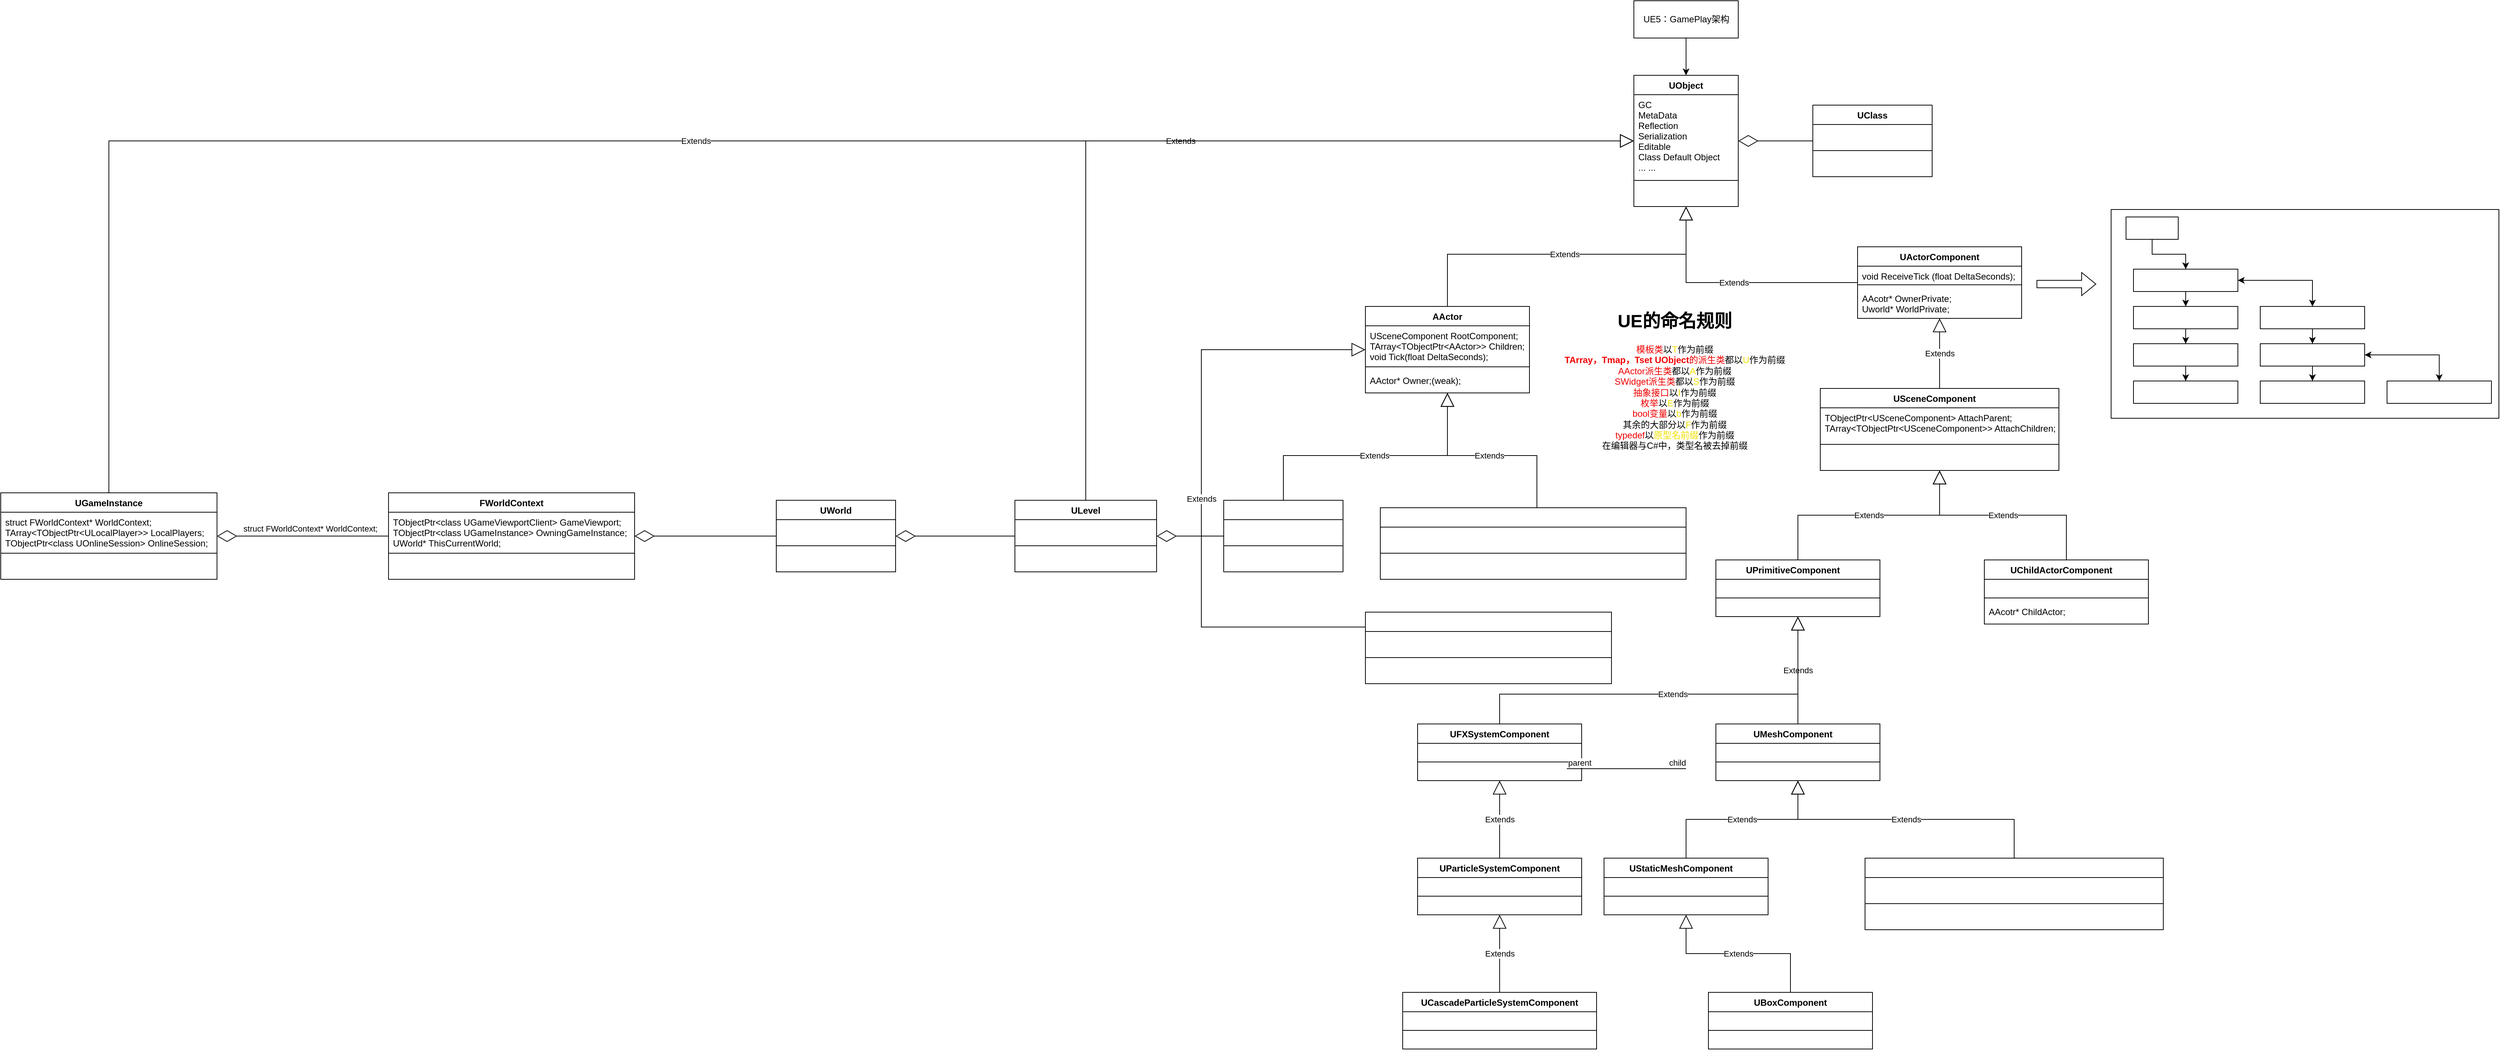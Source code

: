<mxfile version="20.2.4" type="github">
  <diagram id="C5RBs43oDa-KdzZeNtuy" name="Page-1">
    <mxGraphModel dx="2363" dy="501" grid="1" gridSize="10" guides="0" tooltips="1" connect="1" arrows="1" fold="1" page="1" pageScale="1" pageWidth="827" pageHeight="1169" math="0" shadow="0">
      <root>
        <mxCell id="WIyWlLk6GJQsqaUBKTNV-0" />
        <mxCell id="WIyWlLk6GJQsqaUBKTNV-1" parent="WIyWlLk6GJQsqaUBKTNV-0" />
        <mxCell id="JBzvTZdr12KHgHO6GsRZ-7" style="edgeStyle=orthogonalEdgeStyle;rounded=0;orthogonalLoop=1;jettySize=auto;html=1;entryX=0.5;entryY=0;entryDx=0;entryDy=0;" parent="WIyWlLk6GJQsqaUBKTNV-1" source="JBzvTZdr12KHgHO6GsRZ-0" target="JBzvTZdr12KHgHO6GsRZ-3" edge="1">
          <mxGeometry relative="1" as="geometry" />
        </mxCell>
        <mxCell id="JBzvTZdr12KHgHO6GsRZ-0" value="UE5：GamePlay架构" style="html=1;" parent="WIyWlLk6GJQsqaUBKTNV-1" vertex="1">
          <mxGeometry x="760" y="140" width="140" height="50" as="geometry" />
        </mxCell>
        <mxCell id="JBzvTZdr12KHgHO6GsRZ-3" value="UObject" style="swimlane;fontStyle=1;align=center;verticalAlign=top;childLayout=stackLayout;horizontal=1;startSize=26;horizontalStack=0;resizeParent=1;resizeParentMax=0;resizeLast=0;collapsible=1;marginBottom=0;" parent="WIyWlLk6GJQsqaUBKTNV-1" vertex="1">
          <mxGeometry x="760" y="240" width="140" height="176" as="geometry">
            <mxRectangle x="760" y="240" width="90" height="30" as="alternateBounds" />
          </mxGeometry>
        </mxCell>
        <mxCell id="JBzvTZdr12KHgHO6GsRZ-4" value="GC&#xa;MetaData&#xa;Reflection&#xa;Serialization&#xa;Editable&#xa;Class Default Object&#xa;... ..." style="text;strokeColor=none;fillColor=none;align=left;verticalAlign=top;spacingLeft=4;spacingRight=4;overflow=hidden;rotatable=0;points=[[0,0.5],[1,0.5]];portConstraint=eastwest;" parent="JBzvTZdr12KHgHO6GsRZ-3" vertex="1">
          <mxGeometry y="26" width="140" height="110" as="geometry" />
        </mxCell>
        <mxCell id="JBzvTZdr12KHgHO6GsRZ-5" value="" style="line;strokeWidth=1;fillColor=none;align=left;verticalAlign=middle;spacingTop=-1;spacingLeft=3;spacingRight=3;rotatable=0;labelPosition=right;points=[];portConstraint=eastwest;" parent="JBzvTZdr12KHgHO6GsRZ-3" vertex="1">
          <mxGeometry y="136" width="140" height="10" as="geometry" />
        </mxCell>
        <mxCell id="MUJ9W9dtiulzGYs3bQJl-16" value=" " style="text;strokeColor=none;fillColor=none;align=left;verticalAlign=top;spacingLeft=4;spacingRight=4;overflow=hidden;rotatable=0;points=[[0,0.5],[1,0.5]];portConstraint=eastwest;" parent="JBzvTZdr12KHgHO6GsRZ-3" vertex="1">
          <mxGeometry y="146" width="140" height="30" as="geometry" />
        </mxCell>
        <mxCell id="JBzvTZdr12KHgHO6GsRZ-8" value="" style="endArrow=diamondThin;endFill=0;endSize=24;html=1;rounded=0;entryX=1;entryY=0.5;entryDx=0;entryDy=0;exitX=0;exitY=0.5;exitDx=0;exitDy=0;edgeStyle=orthogonalEdgeStyle;" parent="WIyWlLk6GJQsqaUBKTNV-1" source="JBzvTZdr12KHgHO6GsRZ-9" target="JBzvTZdr12KHgHO6GsRZ-3" edge="1">
          <mxGeometry width="160" relative="1" as="geometry">
            <mxPoint x="1000" y="323" as="sourcePoint" />
            <mxPoint x="1110" y="310" as="targetPoint" />
          </mxGeometry>
        </mxCell>
        <mxCell id="JBzvTZdr12KHgHO6GsRZ-9" value="UClass" style="swimlane;fontStyle=1;align=center;verticalAlign=top;childLayout=stackLayout;horizontal=1;startSize=26;horizontalStack=0;resizeParent=1;resizeParentMax=0;resizeLast=0;collapsible=1;marginBottom=0;" parent="WIyWlLk6GJQsqaUBKTNV-1" vertex="1">
          <mxGeometry x="1000" y="280" width="160" height="96" as="geometry">
            <mxRectangle x="1000" y="284" width="80" height="30" as="alternateBounds" />
          </mxGeometry>
        </mxCell>
        <mxCell id="JBzvTZdr12KHgHO6GsRZ-10" value="  " style="text;strokeColor=none;fillColor=none;align=left;verticalAlign=top;spacingLeft=4;spacingRight=4;overflow=hidden;rotatable=0;points=[[0,0.5],[1,0.5]];portConstraint=eastwest;" parent="JBzvTZdr12KHgHO6GsRZ-9" vertex="1">
          <mxGeometry y="26" width="160" height="30" as="geometry" />
        </mxCell>
        <mxCell id="JBzvTZdr12KHgHO6GsRZ-11" value="" style="line;strokeWidth=1;fillColor=none;align=left;verticalAlign=middle;spacingTop=-1;spacingLeft=3;spacingRight=3;rotatable=0;labelPosition=right;points=[];portConstraint=eastwest;" parent="JBzvTZdr12KHgHO6GsRZ-9" vertex="1">
          <mxGeometry y="56" width="160" height="10" as="geometry" />
        </mxCell>
        <mxCell id="JBzvTZdr12KHgHO6GsRZ-12" value="  " style="text;strokeColor=none;fillColor=none;align=left;verticalAlign=top;spacingLeft=4;spacingRight=4;overflow=hidden;rotatable=0;points=[[0,0.5],[1,0.5]];portConstraint=eastwest;" parent="JBzvTZdr12KHgHO6GsRZ-9" vertex="1">
          <mxGeometry y="66" width="160" height="30" as="geometry" />
        </mxCell>
        <mxCell id="JBzvTZdr12KHgHO6GsRZ-13" value="AActor" style="swimlane;fontStyle=1;align=center;verticalAlign=top;childLayout=stackLayout;horizontal=1;startSize=26;horizontalStack=0;resizeParent=1;resizeParentMax=0;resizeLast=0;collapsible=1;marginBottom=0;" parent="WIyWlLk6GJQsqaUBKTNV-1" vertex="1">
          <mxGeometry x="400" y="550" width="220" height="116" as="geometry">
            <mxRectangle x="293" y="515" width="80" height="30" as="alternateBounds" />
          </mxGeometry>
        </mxCell>
        <mxCell id="JBzvTZdr12KHgHO6GsRZ-14" value="USceneComponent RootComponent;&#xa;TArray&lt;TObjectPtr&lt;AActor&gt;&gt; Children;&#xa;void Tick(float DeltaSeconds);" style="text;strokeColor=none;fillColor=none;align=left;verticalAlign=top;spacingLeft=4;spacingRight=4;overflow=hidden;rotatable=0;points=[[0,0.5],[1,0.5]];portConstraint=eastwest;" parent="JBzvTZdr12KHgHO6GsRZ-13" vertex="1">
          <mxGeometry y="26" width="220" height="50" as="geometry" />
        </mxCell>
        <mxCell id="JBzvTZdr12KHgHO6GsRZ-15" value="" style="line;strokeWidth=1;fillColor=none;align=left;verticalAlign=middle;spacingTop=-1;spacingLeft=3;spacingRight=3;rotatable=0;labelPosition=right;points=[];portConstraint=eastwest;" parent="JBzvTZdr12KHgHO6GsRZ-13" vertex="1">
          <mxGeometry y="76" width="220" height="10" as="geometry" />
        </mxCell>
        <mxCell id="JBzvTZdr12KHgHO6GsRZ-16" value="AActor* Owner;(weak);" style="text;strokeColor=none;fillColor=none;align=left;verticalAlign=top;spacingLeft=4;spacingRight=4;overflow=hidden;rotatable=0;points=[[0,0.5],[1,0.5]];portConstraint=eastwest;" parent="JBzvTZdr12KHgHO6GsRZ-13" vertex="1">
          <mxGeometry y="86" width="220" height="30" as="geometry" />
        </mxCell>
        <mxCell id="koClU784cWXa2UPkRBET-0" value="&lt;h1 style=&quot;&quot;&gt;UE的命名规则&lt;/h1&gt;&lt;div&gt;&lt;font color=&quot;#f00000&quot;&gt;模板类&lt;/font&gt;以&lt;font color=&quot;#f0e000&quot;&gt;T&lt;/font&gt;作为前缀&lt;/div&gt;&lt;div&gt;&lt;b&gt;&lt;font color=&quot;#f00000&quot;&gt;TArray，Tmap，Tset UObject&lt;/font&gt;&lt;/b&gt;&lt;font color=&quot;#f00000&quot;&gt;的派生类&lt;/font&gt;都以&lt;font color=&quot;#f0e000&quot;&gt;U&lt;/font&gt;作为前缀&lt;/div&gt;&lt;div&gt;&lt;font color=&quot;#f00000&quot;&gt;AActor派生类&lt;/font&gt;都以&lt;font color=&quot;#f0e000&quot;&gt;A&lt;/font&gt;作为前缀&lt;/div&gt;&lt;div&gt;&lt;font color=&quot;#f00000&quot;&gt;SWidget派生类&lt;/font&gt;都以&lt;font color=&quot;#f0e000&quot;&gt;S&lt;/font&gt;作为前缀&lt;/div&gt;&lt;div&gt;&lt;font color=&quot;#f00000&quot;&gt;抽象接口&lt;/font&gt;以&lt;font color=&quot;#f0e000&quot;&gt;I&lt;/font&gt;作为前缀&lt;/div&gt;&lt;div&gt;&lt;font color=&quot;#f00000&quot;&gt;枚举&lt;/font&gt;以&lt;font color=&quot;#f0e000&quot;&gt;E&lt;/font&gt;作为前缀&lt;/div&gt;&lt;div&gt;&lt;font color=&quot;#f00000&quot;&gt;bool变量&lt;/font&gt;以&lt;font color=&quot;#f0e000&quot;&gt;b&lt;/font&gt;作为前缀&lt;/div&gt;&lt;div&gt;其余的大部分以&lt;font color=&quot;#f0e000&quot;&gt;F&lt;/font&gt;作为前缀&lt;/div&gt;&lt;div&gt;&lt;font color=&quot;#f00000&quot;&gt;typedef&lt;/font&gt;以&lt;font color=&quot;#f0e000&quot;&gt;原型名前缀&lt;/font&gt;作为前缀&lt;/div&gt;&lt;div&gt;在编辑器与C#中，类型名被去掉前缀&lt;/div&gt;" style="text;html=1;strokeColor=none;fillColor=none;spacing=5;spacingTop=-20;whiteSpace=wrap;overflow=hidden;rounded=0;align=center;" parent="WIyWlLk6GJQsqaUBKTNV-1" vertex="1">
          <mxGeometry x="660" y="550" width="310" height="200" as="geometry" />
        </mxCell>
        <mxCell id="koClU784cWXa2UPkRBET-2" value="UActorComponent" style="swimlane;fontStyle=1;align=center;verticalAlign=top;childLayout=stackLayout;horizontal=1;startSize=26;horizontalStack=0;resizeParent=1;resizeParentMax=0;resizeLast=0;collapsible=1;marginBottom=0;" parent="WIyWlLk6GJQsqaUBKTNV-1" vertex="1">
          <mxGeometry x="1060" y="470" width="220" height="96" as="geometry">
            <mxRectangle x="1060" y="572" width="150" height="30" as="alternateBounds" />
          </mxGeometry>
        </mxCell>
        <mxCell id="koClU784cWXa2UPkRBET-3" value="void ReceiveTick (float DeltaSeconds);" style="text;strokeColor=none;fillColor=none;align=left;verticalAlign=top;spacingLeft=4;spacingRight=4;overflow=hidden;rotatable=0;points=[[0,0.5],[1,0.5]];portConstraint=eastwest;" parent="koClU784cWXa2UPkRBET-2" vertex="1">
          <mxGeometry y="26" width="220" height="20" as="geometry" />
        </mxCell>
        <mxCell id="koClU784cWXa2UPkRBET-4" value="" style="line;strokeWidth=1;fillColor=none;align=left;verticalAlign=middle;spacingTop=-1;spacingLeft=3;spacingRight=3;rotatable=0;labelPosition=right;points=[];portConstraint=eastwest;" parent="koClU784cWXa2UPkRBET-2" vertex="1">
          <mxGeometry y="46" width="220" height="10" as="geometry" />
        </mxCell>
        <mxCell id="koClU784cWXa2UPkRBET-5" value="AAcotr* OwnerPrivate;&#xa;Uworld* WorldPrivate;" style="text;strokeColor=none;fillColor=none;align=left;verticalAlign=top;spacingLeft=4;spacingRight=4;overflow=hidden;rotatable=0;points=[[0,0.5],[1,0.5]];portConstraint=eastwest;" parent="koClU784cWXa2UPkRBET-2" vertex="1">
          <mxGeometry y="56" width="220" height="40" as="geometry" />
        </mxCell>
        <mxCell id="koClU784cWXa2UPkRBET-9" value="USceneComponent    " style="swimlane;fontStyle=1;align=center;verticalAlign=top;childLayout=stackLayout;horizontal=1;startSize=26;horizontalStack=0;resizeParent=1;resizeParentMax=0;resizeLast=0;collapsible=1;marginBottom=0;" parent="WIyWlLk6GJQsqaUBKTNV-1" vertex="1">
          <mxGeometry x="1010" y="660" width="320" height="110" as="geometry" />
        </mxCell>
        <mxCell id="koClU784cWXa2UPkRBET-10" value="TObjectPtr&lt;USceneComponent&gt; AttachParent;&#xa;TArray&lt;TObjectPtr&lt;USceneComponent&gt;&gt; AttachChildren;" style="text;strokeColor=none;fillColor=none;align=left;verticalAlign=top;spacingLeft=4;spacingRight=4;overflow=hidden;rotatable=0;points=[[0,0.5],[1,0.5]];portConstraint=eastwest;" parent="koClU784cWXa2UPkRBET-9" vertex="1">
          <mxGeometry y="26" width="320" height="44" as="geometry" />
        </mxCell>
        <mxCell id="koClU784cWXa2UPkRBET-11" value="" style="line;strokeWidth=1;fillColor=none;align=left;verticalAlign=middle;spacingTop=-1;spacingLeft=3;spacingRight=3;rotatable=0;labelPosition=right;points=[];portConstraint=eastwest;" parent="koClU784cWXa2UPkRBET-9" vertex="1">
          <mxGeometry y="70" width="320" height="10" as="geometry" />
        </mxCell>
        <mxCell id="MUJ9W9dtiulzGYs3bQJl-30" value=" " style="text;strokeColor=none;fillColor=none;align=left;verticalAlign=top;spacingLeft=4;spacingRight=4;overflow=hidden;rotatable=0;points=[[0,0.5],[1,0.5]];portConstraint=eastwest;" parent="koClU784cWXa2UPkRBET-9" vertex="1">
          <mxGeometry y="80" width="320" height="30" as="geometry" />
        </mxCell>
        <mxCell id="koClU784cWXa2UPkRBET-14" value="UPrimitiveComponent    " style="swimlane;fontStyle=1;align=center;verticalAlign=top;childLayout=stackLayout;horizontal=1;startSize=26;horizontalStack=0;resizeParent=1;resizeParentMax=0;resizeLast=0;collapsible=1;marginBottom=0;" parent="WIyWlLk6GJQsqaUBKTNV-1" vertex="1">
          <mxGeometry x="870" y="890" width="220" height="76" as="geometry">
            <mxRectangle x="870" y="890" width="180" height="30" as="alternateBounds" />
          </mxGeometry>
        </mxCell>
        <mxCell id="koClU784cWXa2UPkRBET-15" value=" " style="text;strokeColor=none;fillColor=none;align=left;verticalAlign=top;spacingLeft=4;spacingRight=4;overflow=hidden;rotatable=0;points=[[0,0.5],[1,0.5]];portConstraint=eastwest;" parent="koClU784cWXa2UPkRBET-14" vertex="1">
          <mxGeometry y="26" width="220" height="20" as="geometry" />
        </mxCell>
        <mxCell id="koClU784cWXa2UPkRBET-16" value="" style="line;strokeWidth=1;fillColor=none;align=left;verticalAlign=middle;spacingTop=-1;spacingLeft=3;spacingRight=3;rotatable=0;labelPosition=right;points=[];portConstraint=eastwest;" parent="koClU784cWXa2UPkRBET-14" vertex="1">
          <mxGeometry y="46" width="220" height="10" as="geometry" />
        </mxCell>
        <mxCell id="koClU784cWXa2UPkRBET-17" value=" " style="text;strokeColor=none;fillColor=none;align=left;verticalAlign=top;spacingLeft=4;spacingRight=4;overflow=hidden;rotatable=0;points=[[0,0.5],[1,0.5]];portConstraint=eastwest;" parent="koClU784cWXa2UPkRBET-14" vertex="1">
          <mxGeometry y="56" width="220" height="20" as="geometry" />
        </mxCell>
        <mxCell id="koClU784cWXa2UPkRBET-19" value="UChildActorComponent    " style="swimlane;fontStyle=1;align=center;verticalAlign=top;childLayout=stackLayout;horizontal=1;startSize=26;horizontalStack=0;resizeParent=1;resizeParentMax=0;resizeLast=0;collapsible=1;marginBottom=0;" parent="WIyWlLk6GJQsqaUBKTNV-1" vertex="1">
          <mxGeometry x="1230" y="890" width="220" height="86" as="geometry" />
        </mxCell>
        <mxCell id="koClU784cWXa2UPkRBET-20" value=" " style="text;strokeColor=none;fillColor=none;align=left;verticalAlign=top;spacingLeft=4;spacingRight=4;overflow=hidden;rotatable=0;points=[[0,0.5],[1,0.5]];portConstraint=eastwest;" parent="koClU784cWXa2UPkRBET-19" vertex="1">
          <mxGeometry y="26" width="220" height="20" as="geometry" />
        </mxCell>
        <mxCell id="koClU784cWXa2UPkRBET-21" value="" style="line;strokeWidth=1;fillColor=none;align=left;verticalAlign=middle;spacingTop=-1;spacingLeft=3;spacingRight=3;rotatable=0;labelPosition=right;points=[];portConstraint=eastwest;" parent="koClU784cWXa2UPkRBET-19" vertex="1">
          <mxGeometry y="46" width="220" height="10" as="geometry" />
        </mxCell>
        <mxCell id="koClU784cWXa2UPkRBET-22" value="AAcotr* ChildActor;" style="text;strokeColor=none;fillColor=none;align=left;verticalAlign=top;spacingLeft=4;spacingRight=4;overflow=hidden;rotatable=0;points=[[0,0.5],[1,0.5]];portConstraint=eastwest;" parent="koClU784cWXa2UPkRBET-19" vertex="1">
          <mxGeometry y="56" width="220" height="30" as="geometry" />
        </mxCell>
        <mxCell id="koClU784cWXa2UPkRBET-24" value="UMeshComponent    " style="swimlane;fontStyle=1;align=center;verticalAlign=top;childLayout=stackLayout;horizontal=1;startSize=26;horizontalStack=0;resizeParent=1;resizeParentMax=0;resizeLast=0;collapsible=1;marginBottom=0;" parent="WIyWlLk6GJQsqaUBKTNV-1" vertex="1">
          <mxGeometry x="870" y="1110" width="220" height="76" as="geometry" />
        </mxCell>
        <mxCell id="koClU784cWXa2UPkRBET-25" value=" " style="text;strokeColor=none;fillColor=none;align=left;verticalAlign=top;spacingLeft=4;spacingRight=4;overflow=hidden;rotatable=0;points=[[0,0.5],[1,0.5]];portConstraint=eastwest;" parent="koClU784cWXa2UPkRBET-24" vertex="1">
          <mxGeometry y="26" width="220" height="20" as="geometry" />
        </mxCell>
        <mxCell id="koClU784cWXa2UPkRBET-26" value="" style="line;strokeWidth=1;fillColor=none;align=left;verticalAlign=middle;spacingTop=-1;spacingLeft=3;spacingRight=3;rotatable=0;labelPosition=right;points=[];portConstraint=eastwest;" parent="koClU784cWXa2UPkRBET-24" vertex="1">
          <mxGeometry y="46" width="220" height="10" as="geometry" />
        </mxCell>
        <mxCell id="koClU784cWXa2UPkRBET-27" value=" " style="text;strokeColor=none;fillColor=none;align=left;verticalAlign=top;spacingLeft=4;spacingRight=4;overflow=hidden;rotatable=0;points=[[0,0.5],[1,0.5]];portConstraint=eastwest;" parent="koClU784cWXa2UPkRBET-24" vertex="1">
          <mxGeometry y="56" width="220" height="20" as="geometry" />
        </mxCell>
        <mxCell id="koClU784cWXa2UPkRBET-29" value="UStaticMeshComponent    " style="swimlane;fontStyle=1;align=center;verticalAlign=top;childLayout=stackLayout;horizontal=1;startSize=26;horizontalStack=0;resizeParent=1;resizeParentMax=0;resizeLast=0;collapsible=1;marginBottom=0;" parent="WIyWlLk6GJQsqaUBKTNV-1" vertex="1">
          <mxGeometry x="720" y="1290" width="220" height="76" as="geometry" />
        </mxCell>
        <mxCell id="koClU784cWXa2UPkRBET-30" value=" " style="text;strokeColor=none;fillColor=none;align=left;verticalAlign=top;spacingLeft=4;spacingRight=4;overflow=hidden;rotatable=0;points=[[0,0.5],[1,0.5]];portConstraint=eastwest;" parent="koClU784cWXa2UPkRBET-29" vertex="1">
          <mxGeometry y="26" width="220" height="20" as="geometry" />
        </mxCell>
        <mxCell id="koClU784cWXa2UPkRBET-31" value="" style="line;strokeWidth=1;fillColor=none;align=left;verticalAlign=middle;spacingTop=-1;spacingLeft=3;spacingRight=3;rotatable=0;labelPosition=right;points=[];portConstraint=eastwest;" parent="koClU784cWXa2UPkRBET-29" vertex="1">
          <mxGeometry y="46" width="220" height="10" as="geometry" />
        </mxCell>
        <mxCell id="koClU784cWXa2UPkRBET-32" value=" " style="text;strokeColor=none;fillColor=none;align=left;verticalAlign=top;spacingLeft=4;spacingRight=4;overflow=hidden;rotatable=0;points=[[0,0.5],[1,0.5]];portConstraint=eastwest;" parent="koClU784cWXa2UPkRBET-29" vertex="1">
          <mxGeometry y="56" width="220" height="20" as="geometry" />
        </mxCell>
        <mxCell id="koClU784cWXa2UPkRBET-40" value="USkinnedMeshComponent" style="swimlane;fontStyle=1;align=center;verticalAlign=top;childLayout=stackLayout;horizontal=1;startSize=26;horizontalStack=0;resizeParent=1;resizeParentMax=0;resizeLast=0;collapsible=1;marginBottom=0;fontColor=#FFFFFF;" parent="WIyWlLk6GJQsqaUBKTNV-1" vertex="1">
          <mxGeometry x="1070" y="1290" width="400" height="96" as="geometry" />
        </mxCell>
        <mxCell id="koClU784cWXa2UPkRBET-41" value="TWeakObjectPtr&lt;USkinnedMeshComponent&gt; MasterPoseComponent;&#xa;void FAnimationRecorderManager::Tick(float DeltaTime);&#xa;" style="text;strokeColor=none;fillColor=none;align=left;verticalAlign=top;spacingLeft=4;spacingRight=4;overflow=hidden;rotatable=0;points=[[0,0.5],[1,0.5]];portConstraint=eastwest;fontColor=#FFFFFF;" parent="koClU784cWXa2UPkRBET-40" vertex="1">
          <mxGeometry y="26" width="400" height="30" as="geometry" />
        </mxCell>
        <mxCell id="koClU784cWXa2UPkRBET-42" value="" style="line;strokeWidth=1;fillColor=none;align=left;verticalAlign=middle;spacingTop=-1;spacingLeft=3;spacingRight=3;rotatable=0;labelPosition=right;points=[];portConstraint=eastwest;fontColor=#F0E000;" parent="koClU784cWXa2UPkRBET-40" vertex="1">
          <mxGeometry y="56" width="400" height="10" as="geometry" />
        </mxCell>
        <mxCell id="koClU784cWXa2UPkRBET-43" value=" " style="text;strokeColor=none;fillColor=none;align=left;verticalAlign=top;spacingLeft=4;spacingRight=4;overflow=hidden;rotatable=0;points=[[0,0.5],[1,0.5]];portConstraint=eastwest;fontColor=#FFFFFF;" parent="koClU784cWXa2UPkRBET-40" vertex="1">
          <mxGeometry y="66" width="400" height="30" as="geometry" />
        </mxCell>
        <mxCell id="koClU784cWXa2UPkRBET-45" value="epic" style="whiteSpace=wrap;html=1;fontColor=#FFFFFF;container=1;" parent="WIyWlLk6GJQsqaUBKTNV-1" vertex="1">
          <mxGeometry x="1400" y="420" width="520" height="280" as="geometry" />
        </mxCell>
        <mxCell id="koClU784cWXa2UPkRBET-46" value="Actor" style="rounded=0;whiteSpace=wrap;html=1;fontColor=#FFFFFF;" parent="koClU784cWXa2UPkRBET-45" vertex="1">
          <mxGeometry x="20" y="10" width="70" height="30" as="geometry" />
        </mxCell>
        <mxCell id="koClU784cWXa2UPkRBET-48" value="（Scene Component）&lt;br&gt;Root Component" style="whiteSpace=wrap;html=1;fontColor=#FFFFFF;rounded=0;" parent="koClU784cWXa2UPkRBET-45" vertex="1">
          <mxGeometry x="30" y="80" width="140" height="30" as="geometry" />
        </mxCell>
        <mxCell id="koClU784cWXa2UPkRBET-49" value="" style="edgeStyle=orthogonalEdgeStyle;rounded=0;orthogonalLoop=1;jettySize=auto;html=1;fontColor=#FFFFFF;" parent="koClU784cWXa2UPkRBET-45" source="koClU784cWXa2UPkRBET-46" target="koClU784cWXa2UPkRBET-48" edge="1">
          <mxGeometry relative="1" as="geometry" />
        </mxCell>
        <mxCell id="koClU784cWXa2UPkRBET-50" value="Actor Component" style="whiteSpace=wrap;html=1;fontColor=#FFFFFF;rounded=0;" parent="koClU784cWXa2UPkRBET-45" vertex="1">
          <mxGeometry x="30" y="130" width="140" height="30" as="geometry" />
        </mxCell>
        <mxCell id="koClU784cWXa2UPkRBET-51" value="" style="edgeStyle=orthogonalEdgeStyle;rounded=0;orthogonalLoop=1;jettySize=auto;html=1;fontColor=#FFFFFF;" parent="koClU784cWXa2UPkRBET-45" source="koClU784cWXa2UPkRBET-48" target="koClU784cWXa2UPkRBET-50" edge="1">
          <mxGeometry relative="1" as="geometry" />
        </mxCell>
        <mxCell id="koClU784cWXa2UPkRBET-52" value="Actor Component" style="whiteSpace=wrap;html=1;fontColor=#FFFFFF;rounded=0;" parent="koClU784cWXa2UPkRBET-45" vertex="1">
          <mxGeometry x="30" y="180" width="140" height="30" as="geometry" />
        </mxCell>
        <mxCell id="koClU784cWXa2UPkRBET-53" value="" style="edgeStyle=orthogonalEdgeStyle;rounded=0;orthogonalLoop=1;jettySize=auto;html=1;fontColor=#FFFFFF;" parent="koClU784cWXa2UPkRBET-45" source="koClU784cWXa2UPkRBET-50" target="koClU784cWXa2UPkRBET-52" edge="1">
          <mxGeometry relative="1" as="geometry" />
        </mxCell>
        <mxCell id="koClU784cWXa2UPkRBET-54" value="... ..." style="whiteSpace=wrap;html=1;fontColor=#FFFFFF;rounded=0;" parent="koClU784cWXa2UPkRBET-45" vertex="1">
          <mxGeometry x="30" y="230" width="140" height="30" as="geometry" />
        </mxCell>
        <mxCell id="koClU784cWXa2UPkRBET-55" value="" style="edgeStyle=orthogonalEdgeStyle;rounded=0;orthogonalLoop=1;jettySize=auto;html=1;fontColor=#FFFFFF;" parent="koClU784cWXa2UPkRBET-45" source="koClU784cWXa2UPkRBET-52" target="koClU784cWXa2UPkRBET-54" edge="1">
          <mxGeometry relative="1" as="geometry" />
        </mxCell>
        <mxCell id="koClU784cWXa2UPkRBET-63" style="edgeStyle=orthogonalEdgeStyle;rounded=0;orthogonalLoop=1;jettySize=auto;html=1;exitX=0.5;exitY=0;exitDx=0;exitDy=0;entryX=1;entryY=0.5;entryDx=0;entryDy=0;fontColor=#FFFFFF;" parent="koClU784cWXa2UPkRBET-45" source="koClU784cWXa2UPkRBET-57" target="koClU784cWXa2UPkRBET-48" edge="1">
          <mxGeometry relative="1" as="geometry" />
        </mxCell>
        <mxCell id="koClU784cWXa2UPkRBET-57" value="Scene Component" style="whiteSpace=wrap;html=1;fontColor=#FFFFFF;rounded=0;" parent="koClU784cWXa2UPkRBET-45" vertex="1">
          <mxGeometry x="200" y="130" width="140" height="30" as="geometry" />
        </mxCell>
        <mxCell id="koClU784cWXa2UPkRBET-58" value="" style="edgeStyle=orthogonalEdgeStyle;rounded=0;orthogonalLoop=1;jettySize=auto;html=1;fontColor=#FFFFFF;" parent="koClU784cWXa2UPkRBET-45" source="koClU784cWXa2UPkRBET-48" target="koClU784cWXa2UPkRBET-57" edge="1">
          <mxGeometry relative="1" as="geometry" />
        </mxCell>
        <mxCell id="koClU784cWXa2UPkRBET-59" value="Scene Component" style="whiteSpace=wrap;html=1;fontColor=#FFFFFF;rounded=0;" parent="koClU784cWXa2UPkRBET-45" vertex="1">
          <mxGeometry x="200" y="180" width="140" height="30" as="geometry" />
        </mxCell>
        <mxCell id="koClU784cWXa2UPkRBET-60" value="" style="edgeStyle=orthogonalEdgeStyle;rounded=0;orthogonalLoop=1;jettySize=auto;html=1;fontColor=#FFFFFF;" parent="koClU784cWXa2UPkRBET-45" source="koClU784cWXa2UPkRBET-57" target="koClU784cWXa2UPkRBET-59" edge="1">
          <mxGeometry relative="1" as="geometry" />
        </mxCell>
        <mxCell id="koClU784cWXa2UPkRBET-61" value="Scene Component" style="whiteSpace=wrap;html=1;fontColor=#FFFFFF;rounded=0;" parent="koClU784cWXa2UPkRBET-45" vertex="1">
          <mxGeometry x="200" y="230" width="140" height="30" as="geometry" />
        </mxCell>
        <mxCell id="koClU784cWXa2UPkRBET-62" value="" style="edgeStyle=orthogonalEdgeStyle;rounded=0;orthogonalLoop=1;jettySize=auto;html=1;fontColor=#FFFFFF;" parent="koClU784cWXa2UPkRBET-45" source="koClU784cWXa2UPkRBET-59" target="koClU784cWXa2UPkRBET-61" edge="1">
          <mxGeometry relative="1" as="geometry" />
        </mxCell>
        <mxCell id="koClU784cWXa2UPkRBET-66" style="edgeStyle=orthogonalEdgeStyle;rounded=0;orthogonalLoop=1;jettySize=auto;html=1;exitX=0.5;exitY=0;exitDx=0;exitDy=0;entryX=1;entryY=0.5;entryDx=0;entryDy=0;fontColor=#FFFFFF;" parent="koClU784cWXa2UPkRBET-45" source="koClU784cWXa2UPkRBET-64" target="koClU784cWXa2UPkRBET-59" edge="1">
          <mxGeometry relative="1" as="geometry" />
        </mxCell>
        <mxCell id="koClU784cWXa2UPkRBET-64" value="Scene Component" style="whiteSpace=wrap;html=1;fontColor=#FFFFFF;rounded=0;" parent="koClU784cWXa2UPkRBET-45" vertex="1">
          <mxGeometry x="370" y="230" width="140" height="30" as="geometry" />
        </mxCell>
        <mxCell id="koClU784cWXa2UPkRBET-65" value="" style="edgeStyle=orthogonalEdgeStyle;rounded=0;orthogonalLoop=1;jettySize=auto;html=1;fontColor=#FFFFFF;" parent="koClU784cWXa2UPkRBET-45" source="koClU784cWXa2UPkRBET-59" target="koClU784cWXa2UPkRBET-64" edge="1">
          <mxGeometry relative="1" as="geometry" />
        </mxCell>
        <mxCell id="koClU784cWXa2UPkRBET-67" value="" style="shape=flexArrow;endArrow=classic;html=1;rounded=0;fontColor=#FFFFFF;" parent="WIyWlLk6GJQsqaUBKTNV-1" edge="1">
          <mxGeometry width="50" height="50" relative="1" as="geometry">
            <mxPoint x="1300" y="520" as="sourcePoint" />
            <mxPoint x="1380" y="520" as="targetPoint" />
          </mxGeometry>
        </mxCell>
        <mxCell id="koClU784cWXa2UPkRBET-68" value="UParticleSystemComponent" style="swimlane;fontStyle=1;align=center;verticalAlign=top;childLayout=stackLayout;horizontal=1;startSize=26;horizontalStack=0;resizeParent=1;resizeParentMax=0;resizeLast=0;collapsible=1;marginBottom=0;" parent="WIyWlLk6GJQsqaUBKTNV-1" vertex="1">
          <mxGeometry x="470" y="1290" width="220" height="76" as="geometry">
            <mxRectangle x="470" y="1290" width="200" height="30" as="alternateBounds" />
          </mxGeometry>
        </mxCell>
        <mxCell id="koClU784cWXa2UPkRBET-69" value=" " style="text;strokeColor=none;fillColor=none;align=left;verticalAlign=top;spacingLeft=4;spacingRight=4;overflow=hidden;rotatable=0;points=[[0,0.5],[1,0.5]];portConstraint=eastwest;" parent="koClU784cWXa2UPkRBET-68" vertex="1">
          <mxGeometry y="26" width="220" height="20" as="geometry" />
        </mxCell>
        <mxCell id="koClU784cWXa2UPkRBET-70" value="" style="line;strokeWidth=1;fillColor=none;align=left;verticalAlign=middle;spacingTop=-1;spacingLeft=3;spacingRight=3;rotatable=0;labelPosition=right;points=[];portConstraint=eastwest;" parent="koClU784cWXa2UPkRBET-68" vertex="1">
          <mxGeometry y="46" width="220" height="10" as="geometry" />
        </mxCell>
        <mxCell id="koClU784cWXa2UPkRBET-71" value=" " style="text;strokeColor=none;fillColor=none;align=left;verticalAlign=top;spacingLeft=4;spacingRight=4;overflow=hidden;rotatable=0;points=[[0,0.5],[1,0.5]];portConstraint=eastwest;" parent="koClU784cWXa2UPkRBET-68" vertex="1">
          <mxGeometry y="56" width="220" height="20" as="geometry" />
        </mxCell>
        <mxCell id="koClU784cWXa2UPkRBET-73" value="UBoxComponent" style="swimlane;fontStyle=1;align=center;verticalAlign=top;childLayout=stackLayout;horizontal=1;startSize=26;horizontalStack=0;resizeParent=1;resizeParentMax=0;resizeLast=0;collapsible=1;marginBottom=0;" parent="WIyWlLk6GJQsqaUBKTNV-1" vertex="1">
          <mxGeometry x="860" y="1470" width="220" height="76" as="geometry" />
        </mxCell>
        <mxCell id="koClU784cWXa2UPkRBET-74" value=" " style="text;strokeColor=none;fillColor=none;align=left;verticalAlign=top;spacingLeft=4;spacingRight=4;overflow=hidden;rotatable=0;points=[[0,0.5],[1,0.5]];portConstraint=eastwest;" parent="koClU784cWXa2UPkRBET-73" vertex="1">
          <mxGeometry y="26" width="220" height="20" as="geometry" />
        </mxCell>
        <mxCell id="koClU784cWXa2UPkRBET-75" value="" style="line;strokeWidth=1;fillColor=none;align=left;verticalAlign=middle;spacingTop=-1;spacingLeft=3;spacingRight=3;rotatable=0;labelPosition=right;points=[];portConstraint=eastwest;" parent="koClU784cWXa2UPkRBET-73" vertex="1">
          <mxGeometry y="46" width="220" height="10" as="geometry" />
        </mxCell>
        <mxCell id="koClU784cWXa2UPkRBET-76" value=" " style="text;strokeColor=none;fillColor=none;align=left;verticalAlign=top;spacingLeft=4;spacingRight=4;overflow=hidden;rotatable=0;points=[[0,0.5],[1,0.5]];portConstraint=eastwest;" parent="koClU784cWXa2UPkRBET-73" vertex="1">
          <mxGeometry y="56" width="220" height="20" as="geometry" />
        </mxCell>
        <mxCell id="koClU784cWXa2UPkRBET-78" value="ULevel" style="swimlane;fontStyle=1;align=center;verticalAlign=top;childLayout=stackLayout;horizontal=1;startSize=26;horizontalStack=0;resizeParent=1;resizeParentMax=0;resizeLast=0;collapsible=1;marginBottom=0;" parent="WIyWlLk6GJQsqaUBKTNV-1" vertex="1">
          <mxGeometry x="-70" y="810" width="190" height="96" as="geometry">
            <mxRectangle x="-220" y="761" width="80" height="30" as="alternateBounds" />
          </mxGeometry>
        </mxCell>
        <mxCell id="koClU784cWXa2UPkRBET-79" value=" " style="text;strokeColor=none;fillColor=none;align=left;verticalAlign=top;spacingLeft=4;spacingRight=4;overflow=hidden;rotatable=0;points=[[0,0.5],[1,0.5]];portConstraint=eastwest;" parent="koClU784cWXa2UPkRBET-78" vertex="1">
          <mxGeometry y="26" width="190" height="30" as="geometry" />
        </mxCell>
        <mxCell id="koClU784cWXa2UPkRBET-80" value="" style="line;strokeWidth=1;fillColor=none;align=left;verticalAlign=middle;spacingTop=-1;spacingLeft=3;spacingRight=3;rotatable=0;labelPosition=right;points=[];portConstraint=eastwest;" parent="koClU784cWXa2UPkRBET-78" vertex="1">
          <mxGeometry y="56" width="190" height="10" as="geometry" />
        </mxCell>
        <mxCell id="koClU784cWXa2UPkRBET-81" value=" " style="text;strokeColor=none;fillColor=none;align=left;verticalAlign=top;spacingLeft=4;spacingRight=4;overflow=hidden;rotatable=0;points=[[0,0.5],[1,0.5]];portConstraint=eastwest;" parent="koClU784cWXa2UPkRBET-78" vertex="1">
          <mxGeometry y="66" width="190" height="30" as="geometry" />
        </mxCell>
        <mxCell id="koClU784cWXa2UPkRBET-83" value="" style="endArrow=diamondThin;endFill=0;endSize=24;html=1;rounded=0;fontColor=#FFFFFF;entryX=1;entryY=0.5;entryDx=0;entryDy=0;exitX=0;exitY=0.5;exitDx=0;exitDy=0;edgeStyle=orthogonalEdgeStyle;" parent="WIyWlLk6GJQsqaUBKTNV-1" source="koClU784cWXa2UPkRBET-84" target="koClU784cWXa2UPkRBET-78" edge="1">
          <mxGeometry width="160" relative="1" as="geometry">
            <mxPoint x="-60" y="828" as="sourcePoint" />
            <mxPoint x="80" y="810" as="targetPoint" />
          </mxGeometry>
        </mxCell>
        <mxCell id="koClU784cWXa2UPkRBET-84" value="ALevelScriptActor" style="swimlane;fontStyle=1;align=center;verticalAlign=top;childLayout=stackLayout;horizontal=1;startSize=26;horizontalStack=0;resizeParent=1;resizeParentMax=0;resizeLast=0;collapsible=1;marginBottom=0;fontColor=#FFFFFF;" parent="WIyWlLk6GJQsqaUBKTNV-1" vertex="1">
          <mxGeometry x="210" y="810" width="160" height="96" as="geometry">
            <mxRectangle x="100" y="779" width="150" height="30" as="alternateBounds" />
          </mxGeometry>
        </mxCell>
        <mxCell id="MUJ9W9dtiulzGYs3bQJl-24" value=" " style="text;strokeColor=none;fillColor=none;align=left;verticalAlign=top;spacingLeft=4;spacingRight=4;overflow=hidden;rotatable=0;points=[[0,0.5],[1,0.5]];portConstraint=eastwest;" parent="koClU784cWXa2UPkRBET-84" vertex="1">
          <mxGeometry y="26" width="160" height="30" as="geometry" />
        </mxCell>
        <mxCell id="koClU784cWXa2UPkRBET-86" value="" style="line;strokeWidth=1;fillColor=none;align=left;verticalAlign=middle;spacingTop=-1;spacingLeft=3;spacingRight=3;rotatable=0;labelPosition=right;points=[];portConstraint=eastwest;fontColor=#FFFFFF;" parent="koClU784cWXa2UPkRBET-84" vertex="1">
          <mxGeometry y="56" width="160" height="10" as="geometry" />
        </mxCell>
        <mxCell id="koClU784cWXa2UPkRBET-87" value="unit32 bInputEnabled:1;" style="text;strokeColor=none;fillColor=none;align=left;verticalAlign=top;spacingLeft=4;spacingRight=4;overflow=hidden;rotatable=0;points=[[0,0.5],[1,0.5]];portConstraint=eastwest;fontColor=#FFFFFF;" parent="koClU784cWXa2UPkRBET-84" vertex="1">
          <mxGeometry y="66" width="160" height="30" as="geometry" />
        </mxCell>
        <mxCell id="koClU784cWXa2UPkRBET-90" value="AInfo" style="swimlane;fontStyle=1;align=center;verticalAlign=top;childLayout=stackLayout;horizontal=1;startSize=26;horizontalStack=0;resizeParent=1;resizeParentMax=0;resizeLast=0;collapsible=1;marginBottom=0;fontColor=#FFFFFF;" parent="WIyWlLk6GJQsqaUBKTNV-1" vertex="1">
          <mxGeometry x="420" y="820" width="410" height="96" as="geometry" />
        </mxCell>
        <mxCell id="MUJ9W9dtiulzGYs3bQJl-46" value=" " style="text;strokeColor=none;fillColor=none;align=left;verticalAlign=top;spacingLeft=4;spacingRight=4;overflow=hidden;rotatable=0;points=[[0,0.5],[1,0.5]];portConstraint=eastwest;" parent="koClU784cWXa2UPkRBET-90" vertex="1">
          <mxGeometry y="26" width="410" height="30" as="geometry" />
        </mxCell>
        <mxCell id="koClU784cWXa2UPkRBET-92" value="" style="line;strokeWidth=1;fillColor=none;align=left;verticalAlign=middle;spacingTop=-1;spacingLeft=3;spacingRight=3;rotatable=0;labelPosition=right;points=[];portConstraint=eastwest;fontColor=#FFFFFF;" parent="koClU784cWXa2UPkRBET-90" vertex="1">
          <mxGeometry y="56" width="410" height="10" as="geometry" />
        </mxCell>
        <mxCell id="koClU784cWXa2UPkRBET-93" value="ENGINE_API class UBillboardComponent* GetSpriteComponent() const;" style="text;strokeColor=none;fillColor=none;align=left;verticalAlign=top;spacingLeft=4;spacingRight=4;overflow=hidden;rotatable=0;points=[[0,0.5],[1,0.5]];portConstraint=eastwest;fontColor=#FFFFFF;" parent="koClU784cWXa2UPkRBET-90" vertex="1">
          <mxGeometry y="66" width="410" height="30" as="geometry" />
        </mxCell>
        <mxCell id="koClU784cWXa2UPkRBET-101" value="AWorldSettings" style="swimlane;fontStyle=1;align=center;verticalAlign=top;childLayout=stackLayout;horizontal=1;startSize=26;horizontalStack=0;resizeParent=1;resizeParentMax=0;resizeLast=0;collapsible=1;marginBottom=0;fontColor=#FFFFFF;" parent="WIyWlLk6GJQsqaUBKTNV-1" vertex="1">
          <mxGeometry x="400" y="960" width="330" height="96" as="geometry">
            <mxRectangle x="280" y="910" width="130" height="30" as="alternateBounds" />
          </mxGeometry>
        </mxCell>
        <mxCell id="koClU784cWXa2UPkRBET-102" value="TSubclassOf&lt;class AGameModeBase&gt; DefaultGameMode;" style="text;strokeColor=none;fillColor=none;align=left;verticalAlign=top;spacingLeft=4;spacingRight=4;overflow=hidden;rotatable=0;points=[[0,0.5],[1,0.5]];portConstraint=eastwest;fontColor=#FFFFFF;" parent="koClU784cWXa2UPkRBET-101" vertex="1">
          <mxGeometry y="26" width="330" height="30" as="geometry" />
        </mxCell>
        <mxCell id="koClU784cWXa2UPkRBET-103" value="" style="line;strokeWidth=1;fillColor=none;align=left;verticalAlign=middle;spacingTop=-1;spacingLeft=3;spacingRight=3;rotatable=0;labelPosition=right;points=[];portConstraint=eastwest;fontColor=#FFFFFF;" parent="koClU784cWXa2UPkRBET-101" vertex="1">
          <mxGeometry y="56" width="330" height="10" as="geometry" />
        </mxCell>
        <mxCell id="koClU784cWXa2UPkRBET-104" value="other settings" style="text;strokeColor=none;fillColor=none;align=left;verticalAlign=top;spacingLeft=4;spacingRight=4;overflow=hidden;rotatable=0;points=[[0,0.5],[1,0.5]];portConstraint=eastwest;fontColor=#FFFFFF;" parent="koClU784cWXa2UPkRBET-101" vertex="1">
          <mxGeometry y="66" width="330" height="30" as="geometry" />
        </mxCell>
        <mxCell id="MUJ9W9dtiulzGYs3bQJl-1" value="" style="endArrow=diamondThin;endFill=0;endSize=24;html=1;rounded=0;exitX=0;exitY=0.5;exitDx=0;exitDy=0;entryX=1;entryY=0.5;entryDx=0;entryDy=0;edgeStyle=orthogonalEdgeStyle;" parent="WIyWlLk6GJQsqaUBKTNV-1" source="koClU784cWXa2UPkRBET-78" target="MUJ9W9dtiulzGYs3bQJl-2" edge="1">
          <mxGeometry width="160" relative="1" as="geometry">
            <mxPoint x="-410" y="890" as="sourcePoint" />
            <mxPoint x="-360" y="862" as="targetPoint" />
          </mxGeometry>
        </mxCell>
        <mxCell id="MUJ9W9dtiulzGYs3bQJl-2" value="UWorld" style="swimlane;fontStyle=1;align=center;verticalAlign=top;childLayout=stackLayout;horizontal=1;startSize=26;horizontalStack=0;resizeParent=1;resizeParentMax=0;resizeLast=0;collapsible=1;marginBottom=0;" parent="WIyWlLk6GJQsqaUBKTNV-1" vertex="1">
          <mxGeometry x="-390" y="810" width="160" height="96" as="geometry">
            <mxRectangle x="-510" y="787" width="80" height="30" as="alternateBounds" />
          </mxGeometry>
        </mxCell>
        <mxCell id="MUJ9W9dtiulzGYs3bQJl-3" value=" " style="text;strokeColor=none;fillColor=none;align=left;verticalAlign=top;spacingLeft=4;spacingRight=4;overflow=hidden;rotatable=0;points=[[0,0.5],[1,0.5]];portConstraint=eastwest;container=0;" parent="MUJ9W9dtiulzGYs3bQJl-2" vertex="1">
          <mxGeometry y="26" width="160" height="30" as="geometry" />
        </mxCell>
        <mxCell id="MUJ9W9dtiulzGYs3bQJl-4" value="" style="line;strokeWidth=1;fillColor=none;align=left;verticalAlign=middle;spacingTop=-1;spacingLeft=3;spacingRight=3;rotatable=0;labelPosition=right;points=[];portConstraint=eastwest;" parent="MUJ9W9dtiulzGYs3bQJl-2" vertex="1">
          <mxGeometry y="56" width="160" height="10" as="geometry" />
        </mxCell>
        <mxCell id="MUJ9W9dtiulzGYs3bQJl-5" value=" " style="text;strokeColor=none;fillColor=none;align=left;verticalAlign=top;spacingLeft=4;spacingRight=4;overflow=hidden;rotatable=0;points=[[0,0.5],[1,0.5]];portConstraint=eastwest;" parent="MUJ9W9dtiulzGYs3bQJl-2" vertex="1">
          <mxGeometry y="66" width="160" height="30" as="geometry" />
        </mxCell>
        <mxCell id="MUJ9W9dtiulzGYs3bQJl-11" value="Extends" style="endArrow=block;endSize=16;endFill=0;html=1;rounded=0;exitX=0.5;exitY=0;exitDx=0;exitDy=0;entryX=0.5;entryY=1;entryDx=0;entryDy=0;edgeStyle=orthogonalEdgeStyle;" parent="WIyWlLk6GJQsqaUBKTNV-1" source="JBzvTZdr12KHgHO6GsRZ-13" target="JBzvTZdr12KHgHO6GsRZ-3" edge="1">
          <mxGeometry width="160" relative="1" as="geometry">
            <mxPoint x="484" y="490" as="sourcePoint" />
            <mxPoint x="825" y="388" as="targetPoint" />
            <Array as="points">
              <mxPoint x="510" y="480" />
              <mxPoint x="830" y="480" />
            </Array>
          </mxGeometry>
        </mxCell>
        <mxCell id="MUJ9W9dtiulzGYs3bQJl-18" value="Extends" style="endArrow=block;endSize=16;endFill=0;html=1;rounded=0;exitX=0.5;exitY=0;exitDx=0;exitDy=0;entryX=0;entryY=0.5;entryDx=0;entryDy=0;edgeStyle=orthogonalEdgeStyle;" parent="WIyWlLk6GJQsqaUBKTNV-1" source="koClU784cWXa2UPkRBET-78" target="JBzvTZdr12KHgHO6GsRZ-3" edge="1">
          <mxGeometry width="160" relative="1" as="geometry">
            <mxPoint x="-150" y="590" as="sourcePoint" />
            <mxPoint x="10" y="590" as="targetPoint" />
          </mxGeometry>
        </mxCell>
        <mxCell id="MUJ9W9dtiulzGYs3bQJl-20" value="Extends" style="endArrow=block;endSize=16;endFill=0;html=1;rounded=0;entryX=0;entryY=0.5;entryDx=0;entryDy=0;exitX=0;exitY=0.5;exitDx=0;exitDy=0;startArrow=none;startFill=0;edgeStyle=orthogonalEdgeStyle;" parent="WIyWlLk6GJQsqaUBKTNV-1" source="koClU784cWXa2UPkRBET-101" target="JBzvTZdr12KHgHO6GsRZ-13" edge="1">
          <mxGeometry width="160" relative="1" as="geometry">
            <mxPoint x="180" y="640" as="sourcePoint" />
            <mxPoint x="340.0" y="640" as="targetPoint" />
            <Array as="points">
              <mxPoint x="400" y="980" />
              <mxPoint x="180" y="980" />
              <mxPoint x="180" y="608" />
            </Array>
          </mxGeometry>
        </mxCell>
        <mxCell id="MUJ9W9dtiulzGYs3bQJl-21" value="Extends" style="endArrow=block;endSize=16;endFill=0;html=1;rounded=0;exitX=0.5;exitY=0;exitDx=0;exitDy=0;entryX=0.5;entryY=1;entryDx=0;entryDy=0;edgeStyle=orthogonalEdgeStyle;" parent="WIyWlLk6GJQsqaUBKTNV-1" source="koClU784cWXa2UPkRBET-84" target="JBzvTZdr12KHgHO6GsRZ-13" edge="1">
          <mxGeometry width="160" relative="1" as="geometry">
            <mxPoint x="330.0" y="720" as="sourcePoint" />
            <mxPoint x="510.0" y="700" as="targetPoint" />
            <Array as="points">
              <mxPoint x="290" y="750" />
              <mxPoint x="510" y="750" />
            </Array>
          </mxGeometry>
        </mxCell>
        <mxCell id="MUJ9W9dtiulzGYs3bQJl-22" value="Extends" style="endArrow=block;endSize=16;endFill=0;html=1;rounded=0;exitX=0.5;exitY=0;exitDx=0;exitDy=0;edgeStyle=orthogonalEdgeStyle;entryX=0.5;entryY=1;entryDx=0;entryDy=0;" parent="WIyWlLk6GJQsqaUBKTNV-1" source="koClU784cWXa2UPkRBET-90" target="JBzvTZdr12KHgHO6GsRZ-13" edge="1">
          <mxGeometry width="160" relative="1" as="geometry">
            <mxPoint x="560" y="730" as="sourcePoint" />
            <mxPoint x="450.0" y="600" as="targetPoint" />
            <Array as="points">
              <mxPoint x="630" y="750" />
              <mxPoint x="510" y="750" />
            </Array>
          </mxGeometry>
        </mxCell>
        <mxCell id="MUJ9W9dtiulzGYs3bQJl-25" value="Extends" style="endArrow=block;endSize=16;endFill=0;html=1;rounded=0;exitX=0;exitY=0.5;exitDx=0;exitDy=0;edgeStyle=orthogonalEdgeStyle;entryX=0.5;entryY=1;entryDx=0;entryDy=0;" parent="WIyWlLk6GJQsqaUBKTNV-1" source="koClU784cWXa2UPkRBET-2" target="JBzvTZdr12KHgHO6GsRZ-3" edge="1">
          <mxGeometry width="160" relative="1" as="geometry">
            <mxPoint x="780" y="580" as="sourcePoint" />
            <mxPoint x="860" y="450" as="targetPoint" />
          </mxGeometry>
        </mxCell>
        <mxCell id="MUJ9W9dtiulzGYs3bQJl-26" value="Extends" style="endArrow=block;endSize=16;endFill=0;html=1;rounded=0;entryX=0.5;entryY=1;entryDx=0;entryDy=0;exitX=0.5;exitY=0;exitDx=0;exitDy=0;edgeStyle=orthogonalEdgeStyle;" parent="WIyWlLk6GJQsqaUBKTNV-1" source="koClU784cWXa2UPkRBET-9" target="koClU784cWXa2UPkRBET-2" edge="1">
          <mxGeometry width="160" relative="1" as="geometry">
            <mxPoint x="1150" y="700" as="sourcePoint" />
            <mxPoint x="1310" y="700" as="targetPoint" />
          </mxGeometry>
        </mxCell>
        <mxCell id="MUJ9W9dtiulzGYs3bQJl-27" value="Extends" style="endArrow=block;endSize=16;endFill=0;html=1;rounded=0;exitX=0.5;exitY=0;exitDx=0;exitDy=0;entryX=0.5;entryY=1;entryDx=0;entryDy=0;edgeStyle=orthogonalEdgeStyle;" parent="WIyWlLk6GJQsqaUBKTNV-1" source="koClU784cWXa2UPkRBET-14" target="koClU784cWXa2UPkRBET-9" edge="1">
          <mxGeometry width="160" relative="1" as="geometry">
            <mxPoint x="1020" y="880" as="sourcePoint" />
            <mxPoint x="1180" y="880" as="targetPoint" />
          </mxGeometry>
        </mxCell>
        <mxCell id="MUJ9W9dtiulzGYs3bQJl-28" value="Extends" style="endArrow=block;endSize=16;endFill=0;html=1;rounded=0;entryX=0.5;entryY=1;entryDx=0;entryDy=0;exitX=0.5;exitY=0;exitDx=0;exitDy=0;edgeStyle=orthogonalEdgeStyle;" parent="WIyWlLk6GJQsqaUBKTNV-1" source="koClU784cWXa2UPkRBET-19" target="koClU784cWXa2UPkRBET-9" edge="1">
          <mxGeometry width="160" relative="1" as="geometry">
            <mxPoint x="1210" y="880" as="sourcePoint" />
            <mxPoint x="1370" y="880" as="targetPoint" />
          </mxGeometry>
        </mxCell>
        <mxCell id="MUJ9W9dtiulzGYs3bQJl-32" value="Extends" style="endArrow=block;endSize=16;endFill=0;html=1;rounded=0;entryX=0.5;entryY=1;entryDx=0;entryDy=0;exitX=0.5;exitY=0;exitDx=0;exitDy=0;edgeStyle=orthogonalEdgeStyle;" parent="WIyWlLk6GJQsqaUBKTNV-1" source="koClU784cWXa2UPkRBET-24" target="koClU784cWXa2UPkRBET-14" edge="1">
          <mxGeometry width="160" relative="1" as="geometry">
            <mxPoint x="910" y="1060" as="sourcePoint" />
            <mxPoint x="1070" y="1060" as="targetPoint" />
          </mxGeometry>
        </mxCell>
        <mxCell id="MUJ9W9dtiulzGYs3bQJl-33" value="Extends" style="endArrow=block;endSize=16;endFill=0;html=1;rounded=0;entryX=0.5;entryY=1;entryDx=0;entryDy=0;exitX=0.5;exitY=0;exitDx=0;exitDy=0;edgeStyle=orthogonalEdgeStyle;" parent="WIyWlLk6GJQsqaUBKTNV-1" source="koClU784cWXa2UPkRBET-29" target="koClU784cWXa2UPkRBET-24" edge="1">
          <mxGeometry width="160" relative="1" as="geometry">
            <mxPoint x="880" y="1230" as="sourcePoint" />
            <mxPoint x="1040" y="1230" as="targetPoint" />
          </mxGeometry>
        </mxCell>
        <mxCell id="MUJ9W9dtiulzGYs3bQJl-34" value="Extends" style="endArrow=block;endSize=16;endFill=0;html=1;rounded=0;entryX=0.5;entryY=1;entryDx=0;entryDy=0;exitX=0.5;exitY=0;exitDx=0;exitDy=0;edgeStyle=orthogonalEdgeStyle;" parent="WIyWlLk6GJQsqaUBKTNV-1" source="koClU784cWXa2UPkRBET-40" target="koClU784cWXa2UPkRBET-24" edge="1">
          <mxGeometry width="160" relative="1" as="geometry">
            <mxPoint x="1010" y="1240" as="sourcePoint" />
            <mxPoint x="1170" y="1240" as="targetPoint" />
          </mxGeometry>
        </mxCell>
        <mxCell id="MUJ9W9dtiulzGYs3bQJl-36" value="Extends" style="endArrow=block;endSize=16;endFill=0;html=1;rounded=0;entryX=0.5;entryY=1;entryDx=0;entryDy=0;exitX=0.5;exitY=0;exitDx=0;exitDy=0;edgeStyle=orthogonalEdgeStyle;" parent="WIyWlLk6GJQsqaUBKTNV-1" source="koClU784cWXa2UPkRBET-73" target="koClU784cWXa2UPkRBET-29" edge="1">
          <mxGeometry width="160" relative="1" as="geometry">
            <mxPoint x="880" y="1430" as="sourcePoint" />
            <mxPoint x="870" y="1390" as="targetPoint" />
          </mxGeometry>
        </mxCell>
        <mxCell id="MUJ9W9dtiulzGYs3bQJl-37" value="" style="endArrow=diamondThin;endFill=0;endSize=24;html=1;rounded=0;exitX=0;exitY=0.5;exitDx=0;exitDy=0;entryX=1;entryY=0.5;entryDx=0;entryDy=0;edgeStyle=orthogonalEdgeStyle;" parent="WIyWlLk6GJQsqaUBKTNV-1" source="MUJ9W9dtiulzGYs3bQJl-2" target="MUJ9W9dtiulzGYs3bQJl-38" edge="1">
          <mxGeometry width="160" relative="1" as="geometry">
            <mxPoint x="-637.954" y="871.816" as="sourcePoint" />
            <mxPoint x="-650" y="860" as="targetPoint" />
          </mxGeometry>
        </mxCell>
        <mxCell id="MUJ9W9dtiulzGYs3bQJl-38" value="FWorldContext" style="swimlane;fontStyle=1;align=center;verticalAlign=top;childLayout=stackLayout;horizontal=1;startSize=26;horizontalStack=0;resizeParent=1;resizeParentMax=0;resizeLast=0;collapsible=1;marginBottom=0;" parent="WIyWlLk6GJQsqaUBKTNV-1" vertex="1">
          <mxGeometry x="-910" y="800" width="330" height="116" as="geometry">
            <mxRectangle x="-800" y="779" width="130" height="30" as="alternateBounds" />
          </mxGeometry>
        </mxCell>
        <mxCell id="MUJ9W9dtiulzGYs3bQJl-39" value="TObjectPtr&lt;class UGameViewportClient&gt; GameViewport;&#xa;TObjectPtr&lt;class UGameInstance&gt; OwningGameInstance;&#xa;UWorld* ThisCurrentWorld;" style="text;strokeColor=none;fillColor=none;align=left;verticalAlign=top;spacingLeft=4;spacingRight=4;overflow=hidden;rotatable=0;points=[[0,0.5],[1,0.5]];portConstraint=eastwest;" parent="MUJ9W9dtiulzGYs3bQJl-38" vertex="1">
          <mxGeometry y="26" width="330" height="50" as="geometry" />
        </mxCell>
        <mxCell id="MUJ9W9dtiulzGYs3bQJl-40" value="" style="line;strokeWidth=1;fillColor=none;align=left;verticalAlign=middle;spacingTop=-1;spacingLeft=3;spacingRight=3;rotatable=0;labelPosition=right;points=[];portConstraint=eastwest;" parent="MUJ9W9dtiulzGYs3bQJl-38" vertex="1">
          <mxGeometry y="76" width="330" height="10" as="geometry" />
        </mxCell>
        <mxCell id="MUJ9W9dtiulzGYs3bQJl-41" value=" " style="text;strokeColor=none;fillColor=none;align=left;verticalAlign=top;spacingLeft=4;spacingRight=4;overflow=hidden;rotatable=0;points=[[0,0.5],[1,0.5]];portConstraint=eastwest;" parent="MUJ9W9dtiulzGYs3bQJl-38" vertex="1">
          <mxGeometry y="86" width="330" height="30" as="geometry" />
        </mxCell>
        <mxCell id="MUJ9W9dtiulzGYs3bQJl-56" value="UGameInstance" style="swimlane;fontStyle=1;align=center;verticalAlign=top;childLayout=stackLayout;horizontal=1;startSize=26;horizontalStack=0;resizeParent=1;resizeParentMax=0;resizeLast=0;collapsible=1;marginBottom=0;" parent="WIyWlLk6GJQsqaUBKTNV-1" vertex="1">
          <mxGeometry x="-1430" y="800" width="290" height="116" as="geometry">
            <mxRectangle x="-1080" y="780" width="100" height="30" as="alternateBounds" />
          </mxGeometry>
        </mxCell>
        <mxCell id="MUJ9W9dtiulzGYs3bQJl-57" value="struct FWorldContext* WorldContext;&#xa;TArray&lt;TObjectPtr&lt;ULocalPlayer&gt;&gt; LocalPlayers;&#xa;TObjectPtr&lt;class UOnlineSession&gt; OnlineSession;" style="text;strokeColor=none;fillColor=none;align=left;verticalAlign=top;spacingLeft=4;spacingRight=4;overflow=hidden;rotatable=0;points=[[0,0.5],[1,0.5]];portConstraint=eastwest;" parent="MUJ9W9dtiulzGYs3bQJl-56" vertex="1">
          <mxGeometry y="26" width="290" height="50" as="geometry" />
        </mxCell>
        <mxCell id="MUJ9W9dtiulzGYs3bQJl-58" value="" style="line;strokeWidth=1;fillColor=none;align=left;verticalAlign=middle;spacingTop=-1;spacingLeft=3;spacingRight=3;rotatable=0;labelPosition=right;points=[];portConstraint=eastwest;" parent="MUJ9W9dtiulzGYs3bQJl-56" vertex="1">
          <mxGeometry y="76" width="290" height="10" as="geometry" />
        </mxCell>
        <mxCell id="MUJ9W9dtiulzGYs3bQJl-59" value=" " style="text;strokeColor=none;fillColor=none;align=left;verticalAlign=top;spacingLeft=4;spacingRight=4;overflow=hidden;rotatable=0;points=[[0,0.5],[1,0.5]];portConstraint=eastwest;" parent="MUJ9W9dtiulzGYs3bQJl-56" vertex="1">
          <mxGeometry y="86" width="290" height="30" as="geometry" />
        </mxCell>
        <mxCell id="MUJ9W9dtiulzGYs3bQJl-60" value="" style="endArrow=diamondThin;endFill=0;endSize=24;html=1;rounded=0;elbow=vertical;entryX=1;entryY=0.5;entryDx=0;entryDy=0;exitX=0;exitY=0.5;exitDx=0;exitDy=0;" parent="WIyWlLk6GJQsqaUBKTNV-1" source="MUJ9W9dtiulzGYs3bQJl-38" target="MUJ9W9dtiulzGYs3bQJl-56" edge="1">
          <mxGeometry width="160" relative="1" as="geometry">
            <mxPoint x="-930" y="830" as="sourcePoint" />
            <mxPoint x="-770" y="830" as="targetPoint" />
          </mxGeometry>
        </mxCell>
        <mxCell id="MUJ9W9dtiulzGYs3bQJl-62" value="struct FWorldContext* WorldContext;" style="edgeLabel;html=1;align=center;verticalAlign=middle;resizable=0;points=[];" parent="MUJ9W9dtiulzGYs3bQJl-60" vertex="1" connectable="0">
          <mxGeometry relative="1" as="geometry">
            <mxPoint x="10" y="-10" as="offset" />
          </mxGeometry>
        </mxCell>
        <mxCell id="MUJ9W9dtiulzGYs3bQJl-61" value="Extends" style="endArrow=block;endSize=16;endFill=0;html=1;rounded=0;elbow=vertical;exitX=0.5;exitY=0;exitDx=0;exitDy=0;edgeStyle=orthogonalEdgeStyle;entryX=0;entryY=0.5;entryDx=0;entryDy=0;" parent="WIyWlLk6GJQsqaUBKTNV-1" source="MUJ9W9dtiulzGYs3bQJl-56" target="JBzvTZdr12KHgHO6GsRZ-3" edge="1">
          <mxGeometry width="160" relative="1" as="geometry">
            <mxPoint x="-770" y="610" as="sourcePoint" />
            <mxPoint x="670" y="240" as="targetPoint" />
          </mxGeometry>
        </mxCell>
        <mxCell id="DAGEAmN5ZJNhtUTefH3p-0" value="UFXSystemComponent" style="swimlane;fontStyle=1;align=center;verticalAlign=top;childLayout=stackLayout;horizontal=1;startSize=26;horizontalStack=0;resizeParent=1;resizeParentMax=0;resizeLast=0;collapsible=1;marginBottom=0;" vertex="1" parent="WIyWlLk6GJQsqaUBKTNV-1">
          <mxGeometry x="470" y="1110" width="220" height="76" as="geometry">
            <mxRectangle x="470" y="1110" width="170" height="30" as="alternateBounds" />
          </mxGeometry>
        </mxCell>
        <mxCell id="DAGEAmN5ZJNhtUTefH3p-1" value=" " style="text;strokeColor=none;fillColor=none;align=left;verticalAlign=top;spacingLeft=4;spacingRight=4;overflow=hidden;rotatable=0;points=[[0,0.5],[1,0.5]];portConstraint=eastwest;" vertex="1" parent="DAGEAmN5ZJNhtUTefH3p-0">
          <mxGeometry y="26" width="220" height="20" as="geometry" />
        </mxCell>
        <mxCell id="DAGEAmN5ZJNhtUTefH3p-2" value="" style="line;strokeWidth=1;fillColor=none;align=left;verticalAlign=middle;spacingTop=-1;spacingLeft=3;spacingRight=3;rotatable=0;labelPosition=right;points=[];portConstraint=eastwest;" vertex="1" parent="DAGEAmN5ZJNhtUTefH3p-0">
          <mxGeometry y="46" width="220" height="10" as="geometry" />
        </mxCell>
        <mxCell id="DAGEAmN5ZJNhtUTefH3p-3" value=" " style="text;strokeColor=none;fillColor=none;align=left;verticalAlign=top;spacingLeft=4;spacingRight=4;overflow=hidden;rotatable=0;points=[[0,0.5],[1,0.5]];portConstraint=eastwest;" vertex="1" parent="DAGEAmN5ZJNhtUTefH3p-0">
          <mxGeometry y="56" width="220" height="20" as="geometry" />
        </mxCell>
        <mxCell id="DAGEAmN5ZJNhtUTefH3p-4" value="Extends" style="endArrow=block;endSize=16;endFill=0;html=1;rounded=0;exitX=0.5;exitY=0;exitDx=0;exitDy=0;edgeStyle=orthogonalEdgeStyle;entryX=0.5;entryY=1;entryDx=0;entryDy=0;" edge="1" parent="WIyWlLk6GJQsqaUBKTNV-1" source="DAGEAmN5ZJNhtUTefH3p-0" target="koClU784cWXa2UPkRBET-14">
          <mxGeometry width="160" relative="1" as="geometry">
            <mxPoint x="590" y="1090" as="sourcePoint" />
            <mxPoint x="1000" y="990" as="targetPoint" />
            <Array as="points">
              <mxPoint x="580" y="1070" />
              <mxPoint x="980" y="1070" />
            </Array>
          </mxGeometry>
        </mxCell>
        <mxCell id="DAGEAmN5ZJNhtUTefH3p-5" value="" style="endArrow=none;html=1;edgeStyle=orthogonalEdgeStyle;rounded=0;" edge="1" parent="WIyWlLk6GJQsqaUBKTNV-1">
          <mxGeometry relative="1" as="geometry">
            <mxPoint x="670" y="1170" as="sourcePoint" />
            <mxPoint x="830" y="1170" as="targetPoint" />
          </mxGeometry>
        </mxCell>
        <mxCell id="DAGEAmN5ZJNhtUTefH3p-6" value="parent" style="edgeLabel;resizable=0;html=1;align=left;verticalAlign=bottom;" connectable="0" vertex="1" parent="DAGEAmN5ZJNhtUTefH3p-5">
          <mxGeometry x="-1" relative="1" as="geometry" />
        </mxCell>
        <mxCell id="DAGEAmN5ZJNhtUTefH3p-7" value="child" style="edgeLabel;resizable=0;html=1;align=right;verticalAlign=bottom;" connectable="0" vertex="1" parent="DAGEAmN5ZJNhtUTefH3p-5">
          <mxGeometry x="1" relative="1" as="geometry" />
        </mxCell>
        <mxCell id="DAGEAmN5ZJNhtUTefH3p-8" value="Extends" style="endArrow=block;endSize=16;endFill=0;html=1;rounded=0;exitX=0.5;exitY=0;exitDx=0;exitDy=0;entryX=0.5;entryY=1;entryDx=0;entryDy=0;" edge="1" parent="WIyWlLk6GJQsqaUBKTNV-1" source="koClU784cWXa2UPkRBET-68" target="DAGEAmN5ZJNhtUTefH3p-0">
          <mxGeometry width="160" relative="1" as="geometry">
            <mxPoint x="550" y="1240" as="sourcePoint" />
            <mxPoint x="710" y="1240" as="targetPoint" />
          </mxGeometry>
        </mxCell>
        <mxCell id="DAGEAmN5ZJNhtUTefH3p-10" value="UCascadeParticleSystemComponent" style="swimlane;fontStyle=1;align=center;verticalAlign=top;childLayout=stackLayout;horizontal=1;startSize=26;horizontalStack=0;resizeParent=1;resizeParentMax=0;resizeLast=0;collapsible=1;marginBottom=0;" vertex="1" parent="WIyWlLk6GJQsqaUBKTNV-1">
          <mxGeometry x="450" y="1470" width="260" height="76" as="geometry" />
        </mxCell>
        <mxCell id="DAGEAmN5ZJNhtUTefH3p-11" value=" " style="text;strokeColor=none;fillColor=none;align=left;verticalAlign=top;spacingLeft=4;spacingRight=4;overflow=hidden;rotatable=0;points=[[0,0.5],[1,0.5]];portConstraint=eastwest;" vertex="1" parent="DAGEAmN5ZJNhtUTefH3p-10">
          <mxGeometry y="26" width="260" height="20" as="geometry" />
        </mxCell>
        <mxCell id="DAGEAmN5ZJNhtUTefH3p-12" value="" style="line;strokeWidth=1;fillColor=none;align=left;verticalAlign=middle;spacingTop=-1;spacingLeft=3;spacingRight=3;rotatable=0;labelPosition=right;points=[];portConstraint=eastwest;" vertex="1" parent="DAGEAmN5ZJNhtUTefH3p-10">
          <mxGeometry y="46" width="260" height="10" as="geometry" />
        </mxCell>
        <mxCell id="DAGEAmN5ZJNhtUTefH3p-13" value=" " style="text;strokeColor=none;fillColor=none;align=left;verticalAlign=top;spacingLeft=4;spacingRight=4;overflow=hidden;rotatable=0;points=[[0,0.5],[1,0.5]];portConstraint=eastwest;" vertex="1" parent="DAGEAmN5ZJNhtUTefH3p-10">
          <mxGeometry y="56" width="260" height="20" as="geometry" />
        </mxCell>
        <mxCell id="DAGEAmN5ZJNhtUTefH3p-14" value="Extends" style="endArrow=block;endSize=16;endFill=0;html=1;rounded=0;exitX=0.5;exitY=0;exitDx=0;exitDy=0;entryX=0.5;entryY=1;entryDx=0;entryDy=0;" edge="1" parent="WIyWlLk6GJQsqaUBKTNV-1" source="DAGEAmN5ZJNhtUTefH3p-10" target="koClU784cWXa2UPkRBET-68">
          <mxGeometry width="160" relative="1" as="geometry">
            <mxPoint x="540" y="1400" as="sourcePoint" />
            <mxPoint x="700" y="1400" as="targetPoint" />
          </mxGeometry>
        </mxCell>
      </root>
    </mxGraphModel>
  </diagram>
</mxfile>

